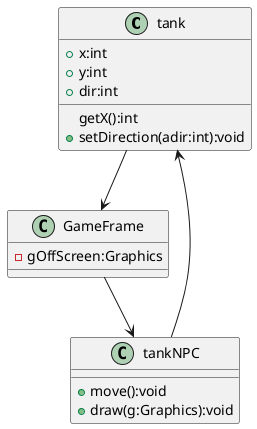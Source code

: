 @startuml
'https://plantuml.com/class-diagram


class tank {
+x:int
+y:int
+dir:int

getX():int
+setDirection(adir:int):void
}

class GameFrame{
-gOffScreen:Graphics
}
tank -->GameFrame
GameFrame-->tankNPC

class tankNPC{
+move():void
+draw(g:Graphics):void
}
tank<--tankNPC



@enduml